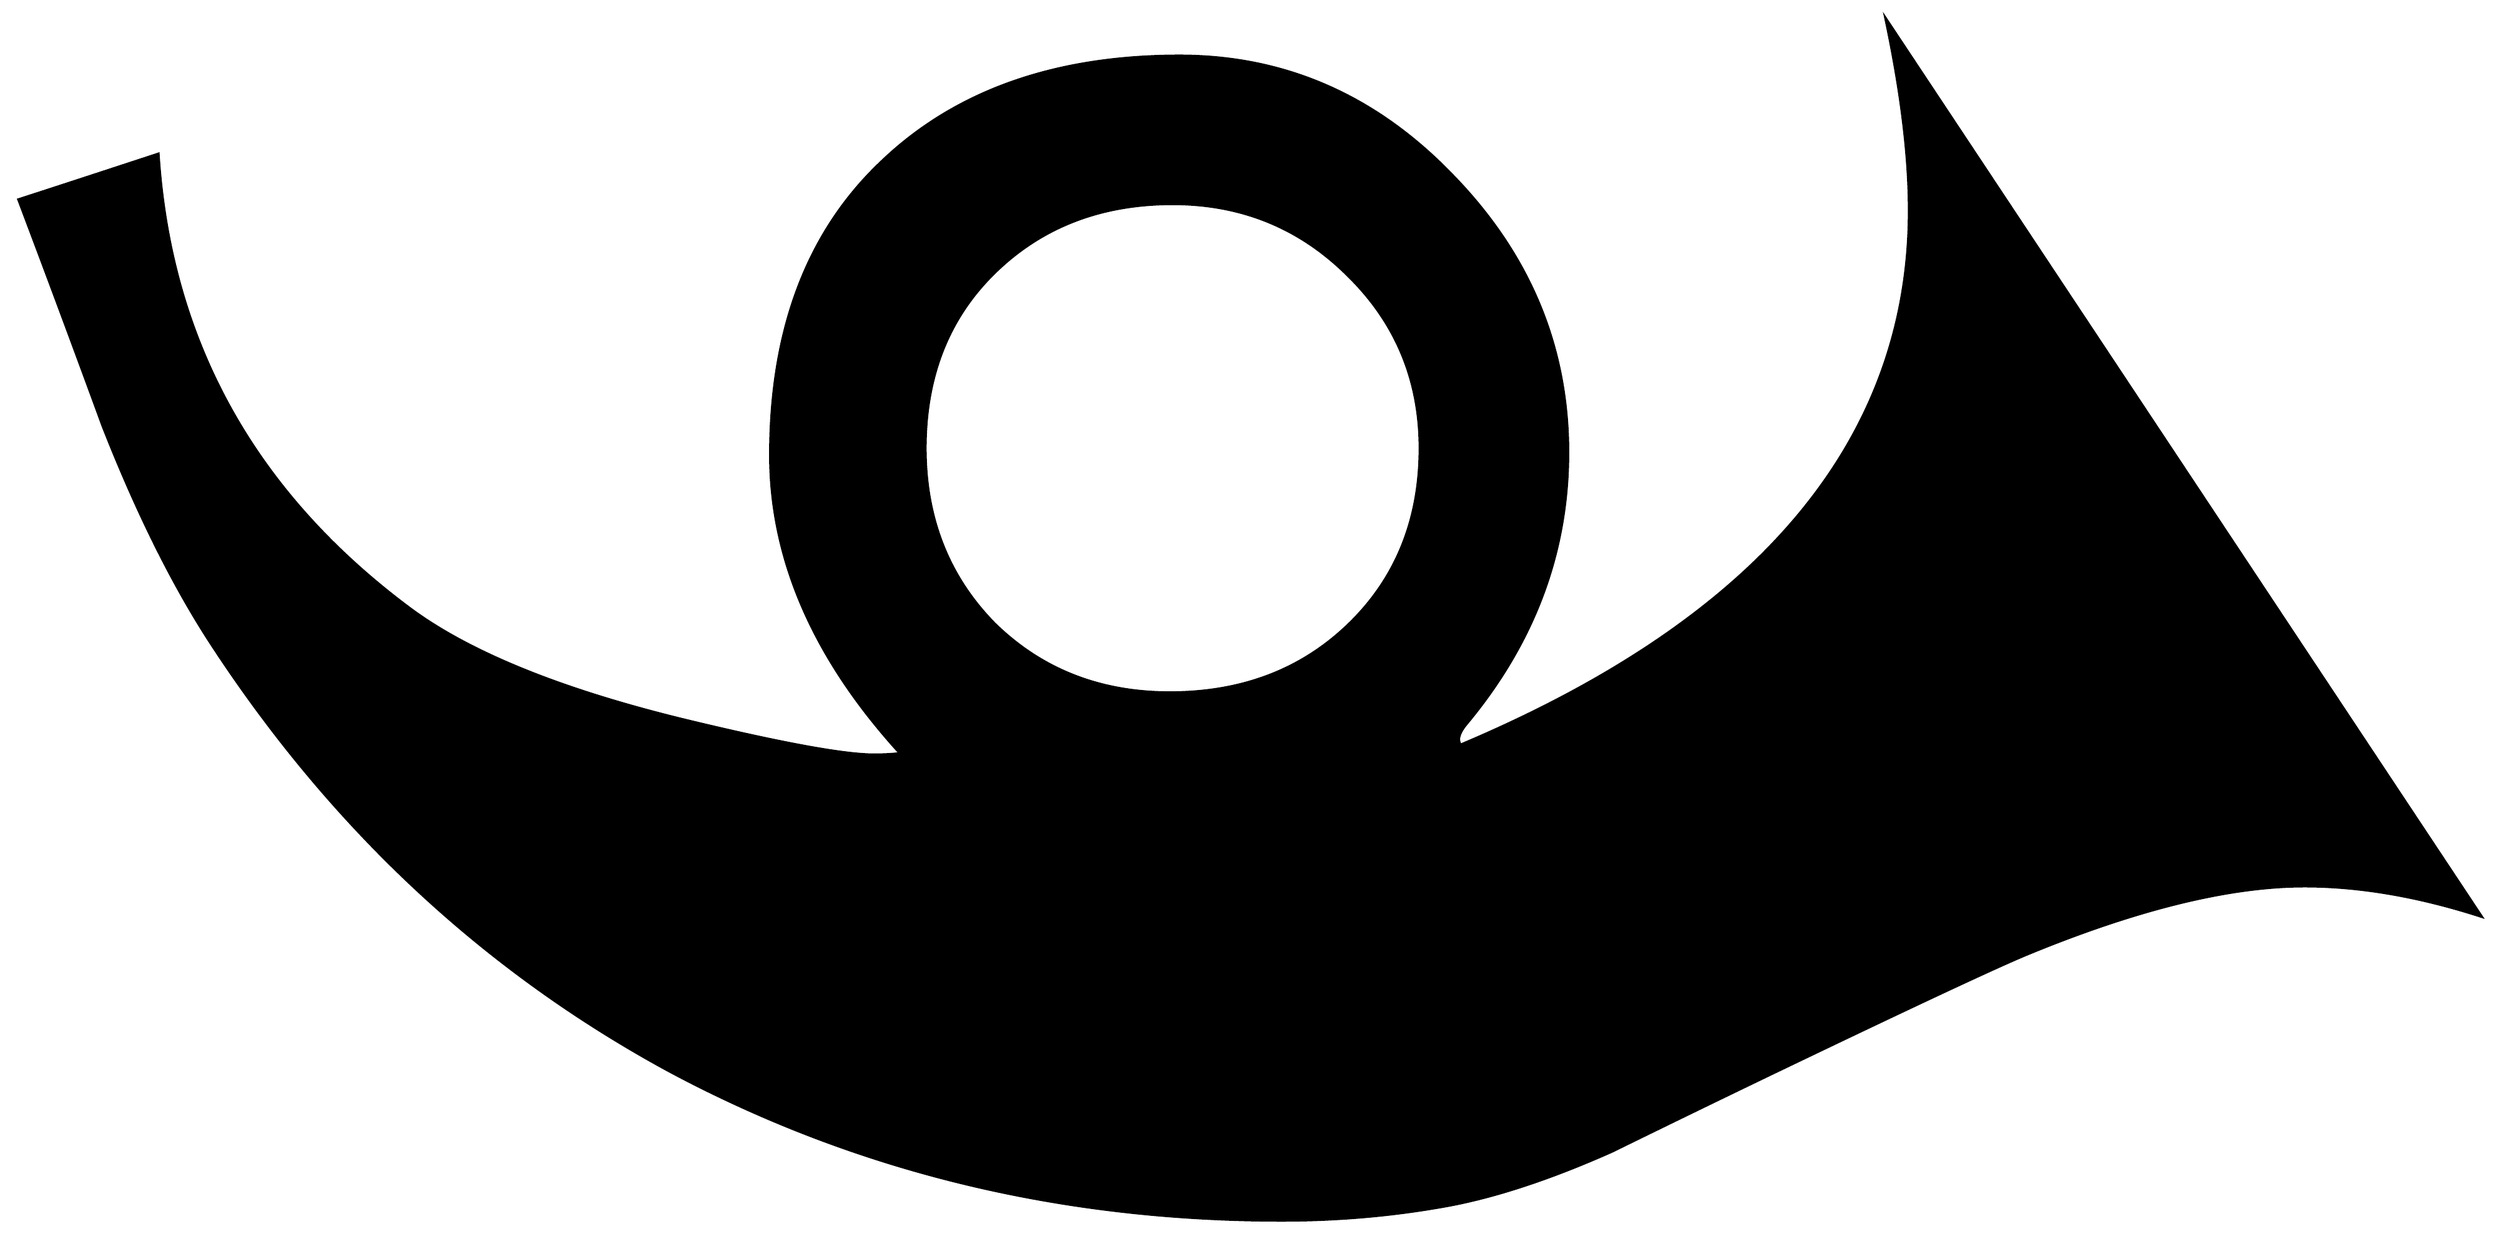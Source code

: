 


\begin{tikzpicture}[y=0.80pt, x=0.80pt, yscale=-1.0, xscale=1.0, inner sep=0pt, outer sep=0pt]
\begin{scope}[shift={(100.0,1787.0)},nonzero rule]
  \path[draw=.,fill=.,line width=1.600pt] (1864.0,-448.0) ..
    controls (1818.667,-462.667) and (1776.0,-470.0) ..
    (1736.0,-470.0) .. controls (1682.0,-470.0) and
    (1615.333,-453.667) .. (1536.0,-421.0) .. controls
    (1513.333,-411.667) and (1450.0,-382.0) .. (1346.0,-332.0) ..
    controls (1308.667,-314.0) and (1271.667,-296.0) ..
    (1235.0,-278.0) .. controls (1191.667,-258.667) and
    (1152.667,-245.667) .. (1118.0,-239.0) .. controls
    (1078.667,-231.667) and (1038.0,-228.0) .. (996.0,-228.0) ..
    controls (835.333,-228.0) and (687.667,-264.0) .. (553.0,-336.0)
    .. controls (419.0,-408.667) and (308.333,-512.0) ..
    (221.0,-646.0) .. controls (193.667,-688.0) and (167.667,-740.333)
    .. (143.0,-803.0) .. controls (123.0,-857.667) and
    (102.667,-912.333) .. (82.0,-967.0) .. controls (104.667,-974.333)
    and (138.333,-985.333) .. (183.0,-1000.0) .. controls
    (191.667,-864.667) and (252.333,-755.0) .. (365.0,-671.0) ..
    controls (409.0,-638.333) and (477.0,-611.0) .. (569.0,-589.0)
    .. controls (635.667,-573.0) and (679.667,-565.0) ..
    (701.0,-565.0) .. controls (707.667,-565.0) and (714.0,-565.333)
    .. (720.0,-566.0) .. controls (657.333,-634.667) and
    (626.0,-706.667) .. (626.0,-782.0) .. controls (626.0,-872.667)
    and (652.667,-943.333) .. (706.0,-994.0) .. controls
    (759.333,-1045.333) and (831.333,-1071.0) .. (922.0,-1071.0) ..
    controls (998.0,-1071.0) and (1063.667,-1042.333) ..
    (1119.0,-985.0) .. controls (1175.0,-927.667) and
    (1203.0,-860.667) .. (1203.0,-784.0) .. controls
    (1203.0,-712.0) and (1178.667,-646.667) .. (1130.0,-588.0) ..
    controls (1126.0,-583.333) and (1124.0,-579.333) ..
    (1124.0,-576.0) .. controls (1124.0,-575.333) and
    (1124.333,-574.0) .. (1125.0,-572.0) .. controls
    (1341.667,-663.333) and (1450.0,-792.333) .. (1450.0,-959.0) ..
    controls (1450.0,-998.333) and (1444.333,-1044.667) ..
    (1433.0,-1098.0) -- (1864.0,-448.0) -- cycle(1096.0,-787.0)
    .. controls (1096.0,-836.333) and (1078.667,-878.0) ..
    (1044.0,-912.0) .. controls (1009.333,-946.667) and
    (967.0,-964.0) .. (917.0,-964.0) .. controls (865.0,-964.0)
    and (822.0,-947.333) .. (788.0,-914.0) .. controls
    (754.667,-881.333) and (738.0,-839.0) .. (738.0,-787.0) ..
    controls (738.0,-736.333) and (754.667,-694.0) .. (788.0,-660.0)
    .. controls (822.0,-626.667) and (864.333,-610.0) ..
    (915.0,-610.0) .. controls (967.0,-610.0) and
    (1010.0,-626.333) .. (1044.0,-659.0) .. controls
    (1078.667,-692.333) and (1096.0,-735.0) .. (1096.0,-787.0) --
    cycle;
\end{scope}

\end{tikzpicture}

